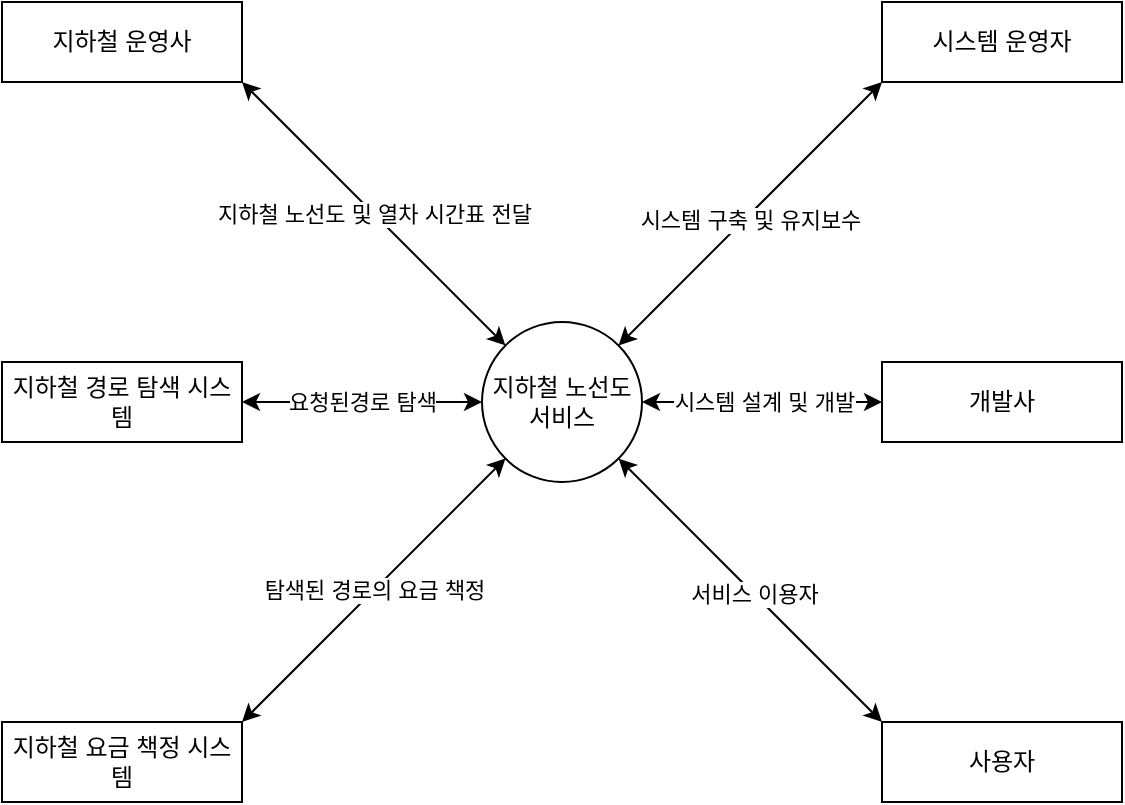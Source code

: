 <mxfile version="24.5.3" type="device">
  <diagram name="페이지-1" id="ucxn1mvH_2oVf78QJvIP">
    <mxGraphModel dx="1314" dy="953" grid="1" gridSize="10" guides="1" tooltips="1" connect="1" arrows="1" fold="1" page="1" pageScale="1" pageWidth="827" pageHeight="1169" math="0" shadow="0">
      <root>
        <mxCell id="0" />
        <mxCell id="1" parent="0" />
        <mxCell id="3iUdf77s6wv7ScMiY093-1" value="지하철 노선도 서비스" style="ellipse;whiteSpace=wrap;html=1;aspect=fixed;" parent="1" vertex="1">
          <mxGeometry x="360" y="200" width="80" height="80" as="geometry" />
        </mxCell>
        <mxCell id="3iUdf77s6wv7ScMiY093-2" value="지하철 운영사" style="rounded=0;whiteSpace=wrap;html=1;" parent="1" vertex="1">
          <mxGeometry x="120" y="40" width="120" height="40" as="geometry" />
        </mxCell>
        <mxCell id="3iUdf77s6wv7ScMiY093-3" value="사용자" style="rounded=0;whiteSpace=wrap;html=1;" parent="1" vertex="1">
          <mxGeometry x="560" y="400" width="120" height="40" as="geometry" />
        </mxCell>
        <mxCell id="3iUdf77s6wv7ScMiY093-4" value="시스템 운영자" style="rounded=0;whiteSpace=wrap;html=1;" parent="1" vertex="1">
          <mxGeometry x="560" y="40" width="120" height="40" as="geometry" />
        </mxCell>
        <mxCell id="3iUdf77s6wv7ScMiY093-5" value="" style="endArrow=classic;startArrow=classic;html=1;rounded=0;entryX=0;entryY=1;entryDx=0;entryDy=0;exitX=1;exitY=0;exitDx=0;exitDy=0;" parent="1" source="3iUdf77s6wv7ScMiY093-1" target="3iUdf77s6wv7ScMiY093-4" edge="1">
          <mxGeometry width="50" height="50" relative="1" as="geometry">
            <mxPoint x="500" y="430" as="sourcePoint" />
            <mxPoint x="550" y="380" as="targetPoint" />
          </mxGeometry>
        </mxCell>
        <mxCell id="3iUdf77s6wv7ScMiY093-6" value="시스템 구축 및 유지보수" style="edgeLabel;html=1;align=center;verticalAlign=middle;resizable=0;points=[];" parent="3iUdf77s6wv7ScMiY093-5" vertex="1" connectable="0">
          <mxGeometry x="-0.017" y="-1" relative="1" as="geometry">
            <mxPoint y="1" as="offset" />
          </mxGeometry>
        </mxCell>
        <mxCell id="3iUdf77s6wv7ScMiY093-7" value="지하철 노선도 및 열차 시간표 전달" style="endArrow=classic;startArrow=classic;html=1;rounded=0;entryX=1;entryY=1;entryDx=0;entryDy=0;exitX=0;exitY=0;exitDx=0;exitDy=0;" parent="1" target="3iUdf77s6wv7ScMiY093-2" edge="1" source="3iUdf77s6wv7ScMiY093-1">
          <mxGeometry width="50" height="50" relative="1" as="geometry">
            <mxPoint x="500" y="430" as="sourcePoint" />
            <mxPoint x="550" y="380" as="targetPoint" />
          </mxGeometry>
        </mxCell>
        <mxCell id="3iUdf77s6wv7ScMiY093-8" value="개발사" style="rounded=0;whiteSpace=wrap;html=1;" parent="1" vertex="1">
          <mxGeometry x="560" y="220" width="120" height="40" as="geometry" />
        </mxCell>
        <mxCell id="3iUdf77s6wv7ScMiY093-9" value="" style="endArrow=classic;startArrow=classic;html=1;rounded=0;entryX=1;entryY=0.5;entryDx=0;entryDy=0;exitX=0;exitY=0.5;exitDx=0;exitDy=0;" parent="1" source="3iUdf77s6wv7ScMiY093-8" target="3iUdf77s6wv7ScMiY093-1" edge="1">
          <mxGeometry width="50" height="50" relative="1" as="geometry">
            <mxPoint x="438" y="222" as="sourcePoint" />
            <mxPoint x="570" y="90" as="targetPoint" />
          </mxGeometry>
        </mxCell>
        <mxCell id="3iUdf77s6wv7ScMiY093-10" value="시스템 설계 및 개발" style="edgeLabel;html=1;align=center;verticalAlign=middle;resizable=0;points=[];" parent="3iUdf77s6wv7ScMiY093-9" vertex="1" connectable="0">
          <mxGeometry x="-0.017" y="-1" relative="1" as="geometry">
            <mxPoint y="1" as="offset" />
          </mxGeometry>
        </mxCell>
        <mxCell id="3iUdf77s6wv7ScMiY093-11" value="" style="endArrow=classic;startArrow=classic;html=1;rounded=0;exitX=0;exitY=0;exitDx=0;exitDy=0;entryX=1;entryY=1;entryDx=0;entryDy=0;" parent="1" source="3iUdf77s6wv7ScMiY093-3" target="3iUdf77s6wv7ScMiY093-1" edge="1">
          <mxGeometry width="50" height="50" relative="1" as="geometry">
            <mxPoint x="540" y="370" as="sourcePoint" />
            <mxPoint x="420" y="340" as="targetPoint" />
          </mxGeometry>
        </mxCell>
        <mxCell id="3iUdf77s6wv7ScMiY093-12" value="서비스 이용자" style="edgeLabel;html=1;align=center;verticalAlign=middle;resizable=0;points=[];" parent="3iUdf77s6wv7ScMiY093-11" vertex="1" connectable="0">
          <mxGeometry x="-0.017" y="-1" relative="1" as="geometry">
            <mxPoint y="1" as="offset" />
          </mxGeometry>
        </mxCell>
        <mxCell id="3iUdf77s6wv7ScMiY093-13" value="지하철 경로 탐색 시스템" style="rounded=0;whiteSpace=wrap;html=1;" parent="1" vertex="1">
          <mxGeometry x="120" y="220" width="120" height="40" as="geometry" />
        </mxCell>
        <mxCell id="3iUdf77s6wv7ScMiY093-14" value="지하철 요금 책정 시스템" style="rounded=0;whiteSpace=wrap;html=1;" parent="1" vertex="1">
          <mxGeometry x="120" y="400" width="120" height="40" as="geometry" />
        </mxCell>
        <mxCell id="3iUdf77s6wv7ScMiY093-15" value="요청된경로 탐색" style="endArrow=classic;startArrow=classic;html=1;rounded=0;entryX=1;entryY=0.5;entryDx=0;entryDy=0;exitX=0;exitY=0.5;exitDx=0;exitDy=0;" parent="1" source="3iUdf77s6wv7ScMiY093-1" target="3iUdf77s6wv7ScMiY093-13" edge="1">
          <mxGeometry width="50" height="50" relative="1" as="geometry">
            <mxPoint x="382" y="222" as="sourcePoint" />
            <mxPoint x="250" y="90" as="targetPoint" />
            <mxPoint as="offset" />
          </mxGeometry>
        </mxCell>
        <mxCell id="3iUdf77s6wv7ScMiY093-16" value="탐색된 경로의 요금 책정" style="endArrow=classic;startArrow=classic;html=1;rounded=0;entryX=0;entryY=1;entryDx=0;entryDy=0;exitX=1;exitY=0;exitDx=0;exitDy=0;" parent="1" source="3iUdf77s6wv7ScMiY093-14" target="3iUdf77s6wv7ScMiY093-1" edge="1">
          <mxGeometry width="50" height="50" relative="1" as="geometry">
            <mxPoint x="370" y="250" as="sourcePoint" />
            <mxPoint x="250" y="250" as="targetPoint" />
          </mxGeometry>
        </mxCell>
      </root>
    </mxGraphModel>
  </diagram>
</mxfile>
